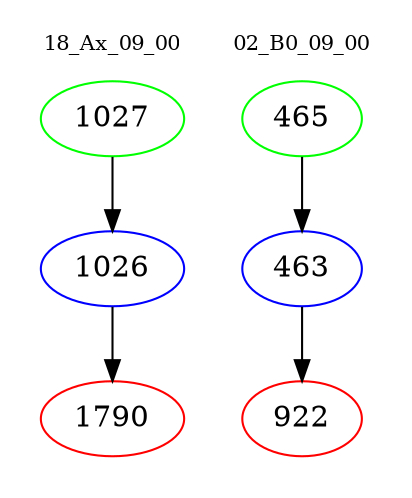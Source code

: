 digraph{
subgraph cluster_0 {
color = white
label = "18_Ax_09_00";
fontsize=10;
T0_1027 [label="1027", color="green"]
T0_1027 -> T0_1026 [color="black"]
T0_1026 [label="1026", color="blue"]
T0_1026 -> T0_1790 [color="black"]
T0_1790 [label="1790", color="red"]
}
subgraph cluster_1 {
color = white
label = "02_B0_09_00";
fontsize=10;
T1_465 [label="465", color="green"]
T1_465 -> T1_463 [color="black"]
T1_463 [label="463", color="blue"]
T1_463 -> T1_922 [color="black"]
T1_922 [label="922", color="red"]
}
}
